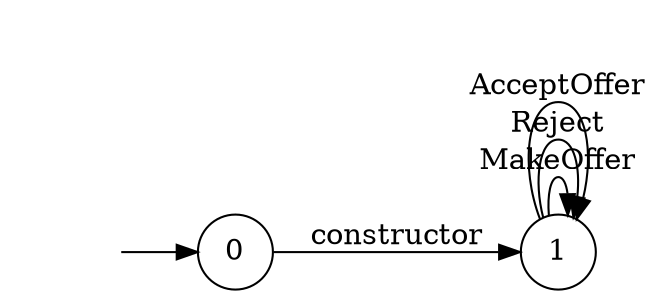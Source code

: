 digraph "Dapp-Automata-data/fuzzer/testnetdata-model-rq1-fix/SimpleMarketplace/FSM-0" {
	graph [rankdir=LR]
	"" [label="" shape=plaintext]
	0 [label=0 shape=circle]
	1 [label=1 shape=circle]
	"" -> 0 [label=""]
	0 -> 1 [label=constructor]
	1 -> 1 [label=MakeOffer]
	1 -> 1 [label=Reject]
	1 -> 1 [label=AcceptOffer]
}
